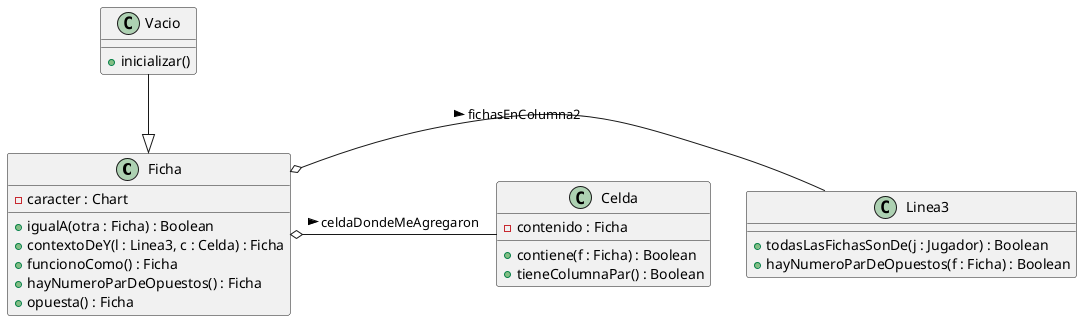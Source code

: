 @startuml

class Ficha {
        - caracter : Chart
        
        + igualA(otra : Ficha) : Boolean
        + contextoDeY(l : Linea3, c : Celda) : Ficha
        + funcionoComo() : Ficha
        + hayNumeroParDeOpuestos() : Ficha
        + opuesta() : Ficha
}

class Linea3 {
        + todasLasFichasSonDe(j : Jugador) : Boolean
        + hayNumeroParDeOpuestos(f : Ficha) : Boolean
}

class Celda {
        - contenido : Ficha
        + contiene(f : Ficha) : Boolean
        + tieneColumnaPar() : Boolean
}

class Vacio {
        + inicializar()
}

Vacio --|> Ficha
Ficha o- Linea3: "fichasEnColumna2 >"
Ficha o- Celda: "celdaDondeMeAgregaron >"
@enduml
